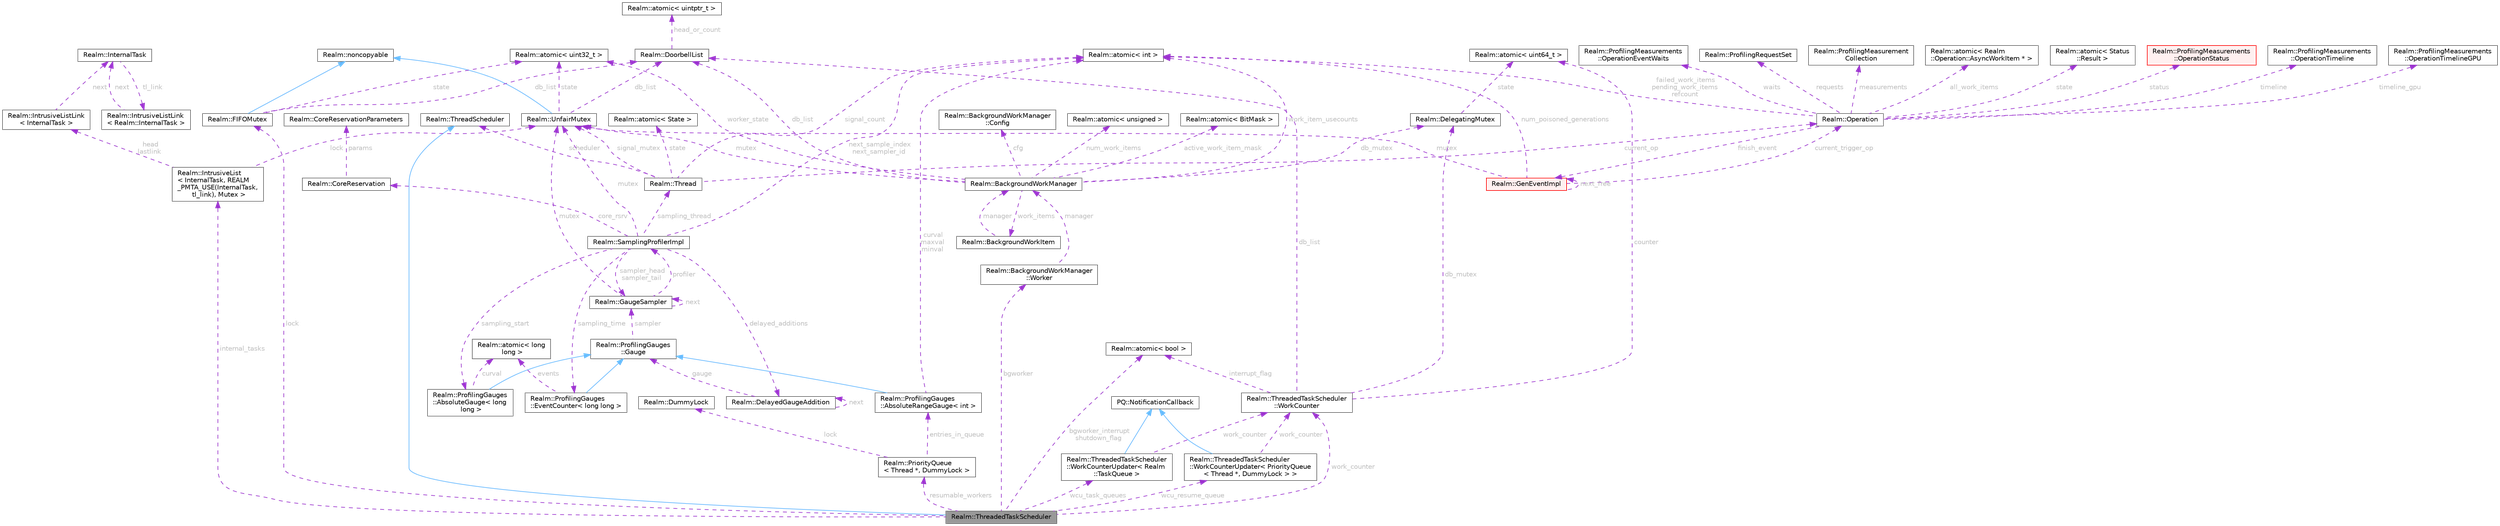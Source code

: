 digraph "Realm::ThreadedTaskScheduler"
{
 // LATEX_PDF_SIZE
  bgcolor="transparent";
  edge [fontname=Helvetica,fontsize=10,labelfontname=Helvetica,labelfontsize=10];
  node [fontname=Helvetica,fontsize=10,shape=box,height=0.2,width=0.4];
  Node1 [id="Node000001",label="Realm::ThreadedTaskScheduler",height=0.2,width=0.4,color="gray40", fillcolor="grey60", style="filled", fontcolor="black",tooltip=" "];
  Node2 -> Node1 [id="edge1_Node000001_Node000002",dir="back",color="steelblue1",style="solid",tooltip=" "];
  Node2 [id="Node000002",label="Realm::ThreadScheduler",height=0.2,width=0.4,color="gray40", fillcolor="white", style="filled",URL="$classRealm_1_1ThreadScheduler.html",tooltip=" "];
  Node3 -> Node1 [id="edge2_Node000001_Node000003",dir="back",color="darkorchid3",style="dashed",tooltip=" ",label=" lock",fontcolor="grey" ];
  Node3 [id="Node000003",label="Realm::FIFOMutex",height=0.2,width=0.4,color="gray40", fillcolor="white", style="filled",URL="$classRealm_1_1FIFOMutex.html",tooltip=" "];
  Node4 -> Node3 [id="edge3_Node000003_Node000004",dir="back",color="steelblue1",style="solid",tooltip=" "];
  Node4 [id="Node000004",label="Realm::noncopyable",height=0.2,width=0.4,color="gray40", fillcolor="white", style="filled",URL="$classRealm_1_1noncopyable.html",tooltip=" "];
  Node5 -> Node3 [id="edge4_Node000003_Node000005",dir="back",color="darkorchid3",style="dashed",tooltip=" ",label=" state",fontcolor="grey" ];
  Node5 [id="Node000005",label="Realm::atomic\< uint32_t \>",height=0.2,width=0.4,color="gray40", fillcolor="white", style="filled",URL="$classRealm_1_1atomic.html",tooltip=" "];
  Node6 -> Node3 [id="edge5_Node000003_Node000006",dir="back",color="darkorchid3",style="dashed",tooltip=" ",label=" db_list",fontcolor="grey" ];
  Node6 [id="Node000006",label="Realm::DoorbellList",height=0.2,width=0.4,color="gray40", fillcolor="white", style="filled",URL="$classRealm_1_1DoorbellList.html",tooltip=" "];
  Node7 -> Node6 [id="edge6_Node000006_Node000007",dir="back",color="darkorchid3",style="dashed",tooltip=" ",label=" head_or_count",fontcolor="grey" ];
  Node7 [id="Node000007",label="Realm::atomic\< uintptr_t \>",height=0.2,width=0.4,color="gray40", fillcolor="white", style="filled",URL="$classRealm_1_1atomic.html",tooltip=" "];
  Node8 -> Node1 [id="edge7_Node000001_Node000008",dir="back",color="darkorchid3",style="dashed",tooltip=" ",label=" internal_tasks",fontcolor="grey" ];
  Node8 [id="Node000008",label="Realm::IntrusiveList\l\< InternalTask, REALM\l_PMTA_USE(InternalTask,\l tl_link), Mutex \>",height=0.2,width=0.4,color="gray40", fillcolor="white", style="filled",URL="$classRealm_1_1IntrusiveList.html",tooltip=" "];
  Node9 -> Node8 [id="edge8_Node000008_Node000009",dir="back",color="darkorchid3",style="dashed",tooltip=" ",label=" lock",fontcolor="grey" ];
  Node9 [id="Node000009",label="Realm::UnfairMutex",height=0.2,width=0.4,color="gray40", fillcolor="white", style="filled",URL="$classRealm_1_1UnfairMutex.html",tooltip=" "];
  Node4 -> Node9 [id="edge9_Node000009_Node000004",dir="back",color="steelblue1",style="solid",tooltip=" "];
  Node5 -> Node9 [id="edge10_Node000009_Node000005",dir="back",color="darkorchid3",style="dashed",tooltip=" ",label=" state",fontcolor="grey" ];
  Node6 -> Node9 [id="edge11_Node000009_Node000006",dir="back",color="darkorchid3",style="dashed",tooltip=" ",label=" db_list",fontcolor="grey" ];
  Node10 -> Node8 [id="edge12_Node000008_Node000010",dir="back",color="darkorchid3",style="dashed",tooltip=" ",label=" head\nlastlink",fontcolor="grey" ];
  Node10 [id="Node000010",label="Realm::IntrusiveListLink\l\< InternalTask \>",height=0.2,width=0.4,color="gray40", fillcolor="white", style="filled",URL="$structRealm_1_1IntrusiveListLink.html",tooltip=" "];
  Node11 -> Node10 [id="edge13_Node000010_Node000011",dir="back",color="darkorchid3",style="dashed",tooltip=" ",label=" next",fontcolor="grey" ];
  Node11 [id="Node000011",label="Realm::InternalTask",height=0.2,width=0.4,color="gray40", fillcolor="white", style="filled",URL="$classRealm_1_1InternalTask.html",tooltip=" "];
  Node12 -> Node11 [id="edge14_Node000011_Node000012",dir="back",color="darkorchid3",style="dashed",tooltip=" ",label=" tl_link",fontcolor="grey" ];
  Node12 [id="Node000012",label="Realm::IntrusiveListLink\l\< Realm::InternalTask \>",height=0.2,width=0.4,color="gray40", fillcolor="white", style="filled",URL="$structRealm_1_1IntrusiveListLink.html",tooltip=" "];
  Node11 -> Node12 [id="edge15_Node000012_Node000011",dir="back",color="darkorchid3",style="dashed",tooltip=" ",label=" next",fontcolor="grey" ];
  Node13 -> Node1 [id="edge16_Node000001_Node000013",dir="back",color="darkorchid3",style="dashed",tooltip=" ",label=" resumable_workers",fontcolor="grey" ];
  Node13 [id="Node000013",label="Realm::PriorityQueue\l\< Thread *, DummyLock \>",height=0.2,width=0.4,color="gray40", fillcolor="white", style="filled",URL="$classRealm_1_1PriorityQueue.html",tooltip=" "];
  Node14 -> Node13 [id="edge17_Node000013_Node000014",dir="back",color="darkorchid3",style="dashed",tooltip=" ",label=" lock",fontcolor="grey" ];
  Node14 [id="Node000014",label="Realm::DummyLock",height=0.2,width=0.4,color="gray40", fillcolor="white", style="filled",URL="$classRealm_1_1DummyLock.html",tooltip=" "];
  Node15 -> Node13 [id="edge18_Node000013_Node000015",dir="back",color="darkorchid3",style="dashed",tooltip=" ",label=" entries_in_queue",fontcolor="grey" ];
  Node15 [id="Node000015",label="Realm::ProfilingGauges\l::AbsoluteRangeGauge\< int \>",height=0.2,width=0.4,color="gray40", fillcolor="white", style="filled",URL="$classRealm_1_1ProfilingGauges_1_1AbsoluteRangeGauge.html",tooltip=" "];
  Node16 -> Node15 [id="edge19_Node000015_Node000016",dir="back",color="steelblue1",style="solid",tooltip=" "];
  Node16 [id="Node000016",label="Realm::ProfilingGauges\l::Gauge",height=0.2,width=0.4,color="gray40", fillcolor="white", style="filled",URL="$classRealm_1_1ProfilingGauges_1_1Gauge.html",tooltip=" "];
  Node17 -> Node16 [id="edge20_Node000016_Node000017",dir="back",color="darkorchid3",style="dashed",tooltip=" ",label=" sampler",fontcolor="grey" ];
  Node17 [id="Node000017",label="Realm::GaugeSampler",height=0.2,width=0.4,color="gray40", fillcolor="white", style="filled",URL="$classRealm_1_1GaugeSampler.html",tooltip=" "];
  Node18 -> Node17 [id="edge21_Node000017_Node000018",dir="back",color="darkorchid3",style="dashed",tooltip=" ",label=" profiler",fontcolor="grey" ];
  Node18 [id="Node000018",label="Realm::SamplingProfilerImpl",height=0.2,width=0.4,color="gray40", fillcolor="white", style="filled",URL="$classRealm_1_1SamplingProfilerImpl.html",tooltip=" "];
  Node9 -> Node18 [id="edge22_Node000018_Node000009",dir="back",color="darkorchid3",style="dashed",tooltip=" ",label=" mutex",fontcolor="grey" ];
  Node19 -> Node18 [id="edge23_Node000018_Node000019",dir="back",color="darkorchid3",style="dashed",tooltip=" ",label=" next_sample_index\nnext_sampler_id",fontcolor="grey" ];
  Node19 [id="Node000019",label="Realm::atomic\< int \>",height=0.2,width=0.4,color="gray40", fillcolor="white", style="filled",URL="$classRealm_1_1atomic.html",tooltip=" "];
  Node17 -> Node18 [id="edge24_Node000018_Node000017",dir="back",color="darkorchid3",style="dashed",tooltip=" ",label=" sampler_head\nsampler_tail",fontcolor="grey" ];
  Node20 -> Node18 [id="edge25_Node000018_Node000020",dir="back",color="darkorchid3",style="dashed",tooltip=" ",label=" delayed_additions",fontcolor="grey" ];
  Node20 [id="Node000020",label="Realm::DelayedGaugeAddition",height=0.2,width=0.4,color="gray40", fillcolor="white", style="filled",URL="$classRealm_1_1DelayedGaugeAddition.html",tooltip=" "];
  Node16 -> Node20 [id="edge26_Node000020_Node000016",dir="back",color="darkorchid3",style="dashed",tooltip=" ",label=" gauge",fontcolor="grey" ];
  Node20 -> Node20 [id="edge27_Node000020_Node000020",dir="back",color="darkorchid3",style="dashed",tooltip=" ",label=" next",fontcolor="grey" ];
  Node21 -> Node18 [id="edge28_Node000018_Node000021",dir="back",color="darkorchid3",style="dashed",tooltip=" ",label=" core_rsrv",fontcolor="grey" ];
  Node21 [id="Node000021",label="Realm::CoreReservation",height=0.2,width=0.4,color="gray40", fillcolor="white", style="filled",URL="$classRealm_1_1CoreReservation.html",tooltip=" "];
  Node22 -> Node21 [id="edge29_Node000021_Node000022",dir="back",color="darkorchid3",style="dashed",tooltip=" ",label=" params",fontcolor="grey" ];
  Node22 [id="Node000022",label="Realm::CoreReservationParameters",height=0.2,width=0.4,color="gray40", fillcolor="white", style="filled",URL="$classRealm_1_1CoreReservationParameters.html",tooltip=" "];
  Node23 -> Node18 [id="edge30_Node000018_Node000023",dir="back",color="darkorchid3",style="dashed",tooltip=" ",label=" sampling_thread",fontcolor="grey" ];
  Node23 [id="Node000023",label="Realm::Thread",height=0.2,width=0.4,color="gray40", fillcolor="white", style="filled",URL="$classRealm_1_1Thread.html",tooltip=" "];
  Node24 -> Node23 [id="edge31_Node000023_Node000024",dir="back",color="darkorchid3",style="dashed",tooltip=" ",label=" state",fontcolor="grey" ];
  Node24 [id="Node000024",label="Realm::atomic\< State \>",height=0.2,width=0.4,color="gray40", fillcolor="white", style="filled",URL="$classRealm_1_1atomic.html",tooltip=" "];
  Node2 -> Node23 [id="edge32_Node000023_Node000002",dir="back",color="darkorchid3",style="dashed",tooltip=" ",label=" scheduler",fontcolor="grey" ];
  Node25 -> Node23 [id="edge33_Node000023_Node000025",dir="back",color="darkorchid3",style="dashed",tooltip=" ",label=" current_op",fontcolor="grey" ];
  Node25 [id="Node000025",label="Realm::Operation",height=0.2,width=0.4,color="gray40", fillcolor="white", style="filled",URL="$classRealm_1_1Operation.html",tooltip=" "];
  Node26 -> Node25 [id="edge34_Node000025_Node000026",dir="back",color="darkorchid3",style="dashed",tooltip=" ",label=" finish_event",fontcolor="grey" ];
  Node26 [id="Node000026",label="Realm::GenEventImpl",height=0.2,width=0.4,color="red", fillcolor="#FFF0F0", style="filled",URL="$classRealm_1_1GenEventImpl.html",tooltip=" "];
  Node19 -> Node26 [id="edge35_Node000026_Node000019",dir="back",color="darkorchid3",style="dashed",tooltip=" ",label=" num_poisoned_generations",fontcolor="grey" ];
  Node26 -> Node26 [id="edge36_Node000026_Node000026",dir="back",color="darkorchid3",style="dashed",tooltip=" ",label=" next_free",fontcolor="grey" ];
  Node9 -> Node26 [id="edge37_Node000026_Node000009",dir="back",color="darkorchid3",style="dashed",tooltip=" ",label=" mutex",fontcolor="grey" ];
  Node25 -> Node26 [id="edge38_Node000026_Node000025",dir="back",color="darkorchid3",style="dashed",tooltip=" ",label=" current_trigger_op",fontcolor="grey" ];
  Node19 -> Node25 [id="edge39_Node000025_Node000019",dir="back",color="darkorchid3",style="dashed",tooltip=" ",label=" failed_work_items\npending_work_items\nrefcount",fontcolor="grey" ];
  Node54 -> Node25 [id="edge40_Node000025_Node000054",dir="back",color="darkorchid3",style="dashed",tooltip=" ",label=" state",fontcolor="grey" ];
  Node54 [id="Node000054",label="Realm::atomic\< Status\l::Result \>",height=0.2,width=0.4,color="gray40", fillcolor="white", style="filled",URL="$classRealm_1_1atomic.html",tooltip=" "];
  Node55 -> Node25 [id="edge41_Node000025_Node000055",dir="back",color="darkorchid3",style="dashed",tooltip=" ",label=" status",fontcolor="grey" ];
  Node55 [id="Node000055",label="Realm::ProfilingMeasurements\l::OperationStatus",height=0.2,width=0.4,color="red", fillcolor="#FFF0F0", style="filled",URL="$structRealm_1_1ProfilingMeasurements_1_1OperationStatus.html",tooltip=" "];
  Node58 -> Node25 [id="edge42_Node000025_Node000058",dir="back",color="darkorchid3",style="dashed",tooltip=" ",label=" timeline",fontcolor="grey" ];
  Node58 [id="Node000058",label="Realm::ProfilingMeasurements\l::OperationTimeline",height=0.2,width=0.4,color="gray40", fillcolor="white", style="filled",URL="$structRealm_1_1ProfilingMeasurements_1_1OperationTimeline.html",tooltip=" "];
  Node59 -> Node25 [id="edge43_Node000025_Node000059",dir="back",color="darkorchid3",style="dashed",tooltip=" ",label=" timeline_gpu",fontcolor="grey" ];
  Node59 [id="Node000059",label="Realm::ProfilingMeasurements\l::OperationTimelineGPU",height=0.2,width=0.4,color="gray40", fillcolor="white", style="filled",URL="$structRealm_1_1ProfilingMeasurements_1_1OperationTimelineGPU.html",tooltip=" "];
  Node60 -> Node25 [id="edge44_Node000025_Node000060",dir="back",color="darkorchid3",style="dashed",tooltip=" ",label=" waits",fontcolor="grey" ];
  Node60 [id="Node000060",label="Realm::ProfilingMeasurements\l::OperationEventWaits",height=0.2,width=0.4,color="gray40", fillcolor="white", style="filled",URL="$structRealm_1_1ProfilingMeasurements_1_1OperationEventWaits.html",tooltip=" "];
  Node61 -> Node25 [id="edge45_Node000025_Node000061",dir="back",color="darkorchid3",style="dashed",tooltip=" ",label=" requests",fontcolor="grey" ];
  Node61 [id="Node000061",label="Realm::ProfilingRequestSet",height=0.2,width=0.4,color="gray40", fillcolor="white", style="filled",URL="$classRealm_1_1ProfilingRequestSet.html",tooltip=" "];
  Node62 -> Node25 [id="edge46_Node000025_Node000062",dir="back",color="darkorchid3",style="dashed",tooltip=" ",label=" measurements",fontcolor="grey" ];
  Node62 [id="Node000062",label="Realm::ProfilingMeasurement\lCollection",height=0.2,width=0.4,color="gray40", fillcolor="white", style="filled",URL="$classRealm_1_1ProfilingMeasurementCollection.html",tooltip=" "];
  Node63 -> Node25 [id="edge47_Node000025_Node000063",dir="back",color="darkorchid3",style="dashed",tooltip=" ",label=" all_work_items",fontcolor="grey" ];
  Node63 [id="Node000063",label="Realm::atomic\< Realm\l::Operation::AsyncWorkItem * \>",height=0.2,width=0.4,color="gray40", fillcolor="white", style="filled",URL="$classRealm_1_1atomic.html",tooltip=" "];
  Node19 -> Node23 [id="edge48_Node000023_Node000019",dir="back",color="darkorchid3",style="dashed",tooltip=" ",label=" signal_count",fontcolor="grey" ];
  Node9 -> Node23 [id="edge49_Node000023_Node000009",dir="back",color="darkorchid3",style="dashed",tooltip=" ",label=" signal_mutex",fontcolor="grey" ];
  Node64 -> Node18 [id="edge50_Node000018_Node000064",dir="back",color="darkorchid3",style="dashed",tooltip=" ",label=" sampling_start",fontcolor="grey" ];
  Node64 [id="Node000064",label="Realm::ProfilingGauges\l::AbsoluteGauge\< long\l long \>",height=0.2,width=0.4,color="gray40", fillcolor="white", style="filled",URL="$classRealm_1_1ProfilingGauges_1_1AbsoluteGauge.html",tooltip=" "];
  Node16 -> Node64 [id="edge51_Node000064_Node000016",dir="back",color="steelblue1",style="solid",tooltip=" "];
  Node65 -> Node64 [id="edge52_Node000064_Node000065",dir="back",color="darkorchid3",style="dashed",tooltip=" ",label=" curval",fontcolor="grey" ];
  Node65 [id="Node000065",label="Realm::atomic\< long\l long \>",height=0.2,width=0.4,color="gray40", fillcolor="white", style="filled",URL="$classRealm_1_1atomic.html",tooltip=" "];
  Node66 -> Node18 [id="edge53_Node000018_Node000066",dir="back",color="darkorchid3",style="dashed",tooltip=" ",label=" sampling_time",fontcolor="grey" ];
  Node66 [id="Node000066",label="Realm::ProfilingGauges\l::EventCounter\< long long \>",height=0.2,width=0.4,color="gray40", fillcolor="white", style="filled",URL="$classRealm_1_1ProfilingGauges_1_1EventCounter.html",tooltip=" "];
  Node16 -> Node66 [id="edge54_Node000066_Node000016",dir="back",color="steelblue1",style="solid",tooltip=" "];
  Node65 -> Node66 [id="edge55_Node000066_Node000065",dir="back",color="darkorchid3",style="dashed",tooltip=" ",label=" events",fontcolor="grey" ];
  Node9 -> Node17 [id="edge56_Node000017_Node000009",dir="back",color="darkorchid3",style="dashed",tooltip=" ",label=" mutex",fontcolor="grey" ];
  Node17 -> Node17 [id="edge57_Node000017_Node000017",dir="back",color="darkorchid3",style="dashed",tooltip=" ",label=" next",fontcolor="grey" ];
  Node19 -> Node15 [id="edge58_Node000015_Node000019",dir="back",color="darkorchid3",style="dashed",tooltip=" ",label=" curval\nmaxval\nminval",fontcolor="grey" ];
  Node67 -> Node1 [id="edge59_Node000001_Node000067",dir="back",color="darkorchid3",style="dashed",tooltip=" ",label=" bgworker_interrupt\nshutdown_flag",fontcolor="grey" ];
  Node67 [id="Node000067",label="Realm::atomic\< bool \>",height=0.2,width=0.4,color="gray40", fillcolor="white", style="filled",URL="$classRealm_1_1atomic.html",tooltip=" "];
  Node68 -> Node1 [id="edge60_Node000001_Node000068",dir="back",color="darkorchid3",style="dashed",tooltip=" ",label=" work_counter",fontcolor="grey" ];
  Node68 [id="Node000068",label="Realm::ThreadedTaskScheduler\l::WorkCounter",height=0.2,width=0.4,color="gray40", fillcolor="white", style="filled",URL="$classRealm_1_1ThreadedTaskScheduler_1_1WorkCounter.html",tooltip=" "];
  Node48 -> Node68 [id="edge61_Node000068_Node000048",dir="back",color="darkorchid3",style="dashed",tooltip=" ",label=" counter",fontcolor="grey" ];
  Node48 [id="Node000048",label="Realm::atomic\< uint64_t \>",height=0.2,width=0.4,color="gray40", fillcolor="white", style="filled",URL="$classRealm_1_1atomic.html",tooltip=" "];
  Node67 -> Node68 [id="edge62_Node000068_Node000067",dir="back",color="darkorchid3",style="dashed",tooltip=" ",label=" interrupt_flag",fontcolor="grey" ];
  Node47 -> Node68 [id="edge63_Node000068_Node000047",dir="back",color="darkorchid3",style="dashed",tooltip=" ",label=" db_mutex",fontcolor="grey" ];
  Node47 [id="Node000047",label="Realm::DelegatingMutex",height=0.2,width=0.4,color="gray40", fillcolor="white", style="filled",URL="$classRealm_1_1DelegatingMutex.html",tooltip=" "];
  Node48 -> Node47 [id="edge64_Node000047_Node000048",dir="back",color="darkorchid3",style="dashed",tooltip=" ",label=" state",fontcolor="grey" ];
  Node6 -> Node68 [id="edge65_Node000068_Node000006",dir="back",color="darkorchid3",style="dashed",tooltip=" ",label=" db_list",fontcolor="grey" ];
  Node69 -> Node1 [id="edge66_Node000001_Node000069",dir="back",color="darkorchid3",style="dashed",tooltip=" ",label=" wcu_task_queues",fontcolor="grey" ];
  Node69 [id="Node000069",label="Realm::ThreadedTaskScheduler\l::WorkCounterUpdater\< Realm\l::TaskQueue \>",height=0.2,width=0.4,color="gray40", fillcolor="white", style="filled",URL="$classRealm_1_1ThreadedTaskScheduler_1_1WorkCounterUpdater.html",tooltip=" "];
  Node70 -> Node69 [id="edge67_Node000069_Node000070",dir="back",color="steelblue1",style="solid",tooltip=" "];
  Node70 [id="Node000070",label="PQ::NotificationCallback",height=0.2,width=0.4,color="gray40", fillcolor="white", style="filled",tooltip=" "];
  Node68 -> Node69 [id="edge68_Node000069_Node000068",dir="back",color="darkorchid3",style="dashed",tooltip=" ",label=" work_counter",fontcolor="grey" ];
  Node71 -> Node1 [id="edge69_Node000001_Node000071",dir="back",color="darkorchid3",style="dashed",tooltip=" ",label=" wcu_resume_queue",fontcolor="grey" ];
  Node71 [id="Node000071",label="Realm::ThreadedTaskScheduler\l::WorkCounterUpdater\< PriorityQueue\l\< Thread *, DummyLock \> \>",height=0.2,width=0.4,color="gray40", fillcolor="white", style="filled",URL="$classRealm_1_1ThreadedTaskScheduler_1_1WorkCounterUpdater.html",tooltip=" "];
  Node70 -> Node71 [id="edge70_Node000071_Node000070",dir="back",color="steelblue1",style="solid",tooltip=" "];
  Node68 -> Node71 [id="edge71_Node000071_Node000068",dir="back",color="darkorchid3",style="dashed",tooltip=" ",label=" work_counter",fontcolor="grey" ];
  Node72 -> Node1 [id="edge72_Node000001_Node000072",dir="back",color="darkorchid3",style="dashed",tooltip=" ",label=" bgworker",fontcolor="grey" ];
  Node72 [id="Node000072",label="Realm::BackgroundWorkManager\l::Worker",height=0.2,width=0.4,color="gray40", fillcolor="white", style="filled",URL="$classRealm_1_1BackgroundWorkManager_1_1Worker.html",tooltip=" "];
  Node43 -> Node72 [id="edge73_Node000072_Node000043",dir="back",color="darkorchid3",style="dashed",tooltip=" ",label=" manager",fontcolor="grey" ];
  Node43 [id="Node000043",label="Realm::BackgroundWorkManager",height=0.2,width=0.4,color="gray40", fillcolor="white", style="filled",URL="$classRealm_1_1BackgroundWorkManager.html",tooltip=" "];
  Node44 -> Node43 [id="edge74_Node000043_Node000044",dir="back",color="darkorchid3",style="dashed",tooltip=" ",label=" cfg",fontcolor="grey" ];
  Node44 [id="Node000044",label="Realm::BackgroundWorkManager\l::Config",height=0.2,width=0.4,color="gray40", fillcolor="white", style="filled",URL="$structRealm_1_1BackgroundWorkManager_1_1Config.html",tooltip=" "];
  Node9 -> Node43 [id="edge75_Node000043_Node000009",dir="back",color="darkorchid3",style="dashed",tooltip=" ",label=" mutex",fontcolor="grey" ];
  Node45 -> Node43 [id="edge76_Node000043_Node000045",dir="back",color="darkorchid3",style="dashed",tooltip=" ",label=" num_work_items",fontcolor="grey" ];
  Node45 [id="Node000045",label="Realm::atomic\< unsigned \>",height=0.2,width=0.4,color="gray40", fillcolor="white", style="filled",URL="$classRealm_1_1atomic.html",tooltip=" "];
  Node46 -> Node43 [id="edge77_Node000043_Node000046",dir="back",color="darkorchid3",style="dashed",tooltip=" ",label=" active_work_item_mask",fontcolor="grey" ];
  Node46 [id="Node000046",label="Realm::atomic\< BitMask \>",height=0.2,width=0.4,color="gray40", fillcolor="white", style="filled",URL="$classRealm_1_1atomic.html",tooltip=" "];
  Node19 -> Node43 [id="edge78_Node000043_Node000019",dir="back",color="darkorchid3",style="dashed",tooltip=" ",label=" work_item_usecounts",fontcolor="grey" ];
  Node42 -> Node43 [id="edge79_Node000043_Node000042",dir="back",color="darkorchid3",style="dashed",tooltip=" ",label=" work_items",fontcolor="grey" ];
  Node42 [id="Node000042",label="Realm::BackgroundWorkItem",height=0.2,width=0.4,color="gray40", fillcolor="white", style="filled",URL="$classRealm_1_1BackgroundWorkItem.html",tooltip=" "];
  Node43 -> Node42 [id="edge80_Node000042_Node000043",dir="back",color="darkorchid3",style="dashed",tooltip=" ",label=" manager",fontcolor="grey" ];
  Node5 -> Node43 [id="edge81_Node000043_Node000005",dir="back",color="darkorchid3",style="dashed",tooltip=" ",label=" worker_state",fontcolor="grey" ];
  Node47 -> Node43 [id="edge82_Node000043_Node000047",dir="back",color="darkorchid3",style="dashed",tooltip=" ",label=" db_mutex",fontcolor="grey" ];
  Node6 -> Node43 [id="edge83_Node000043_Node000006",dir="back",color="darkorchid3",style="dashed",tooltip=" ",label=" db_list",fontcolor="grey" ];
}
